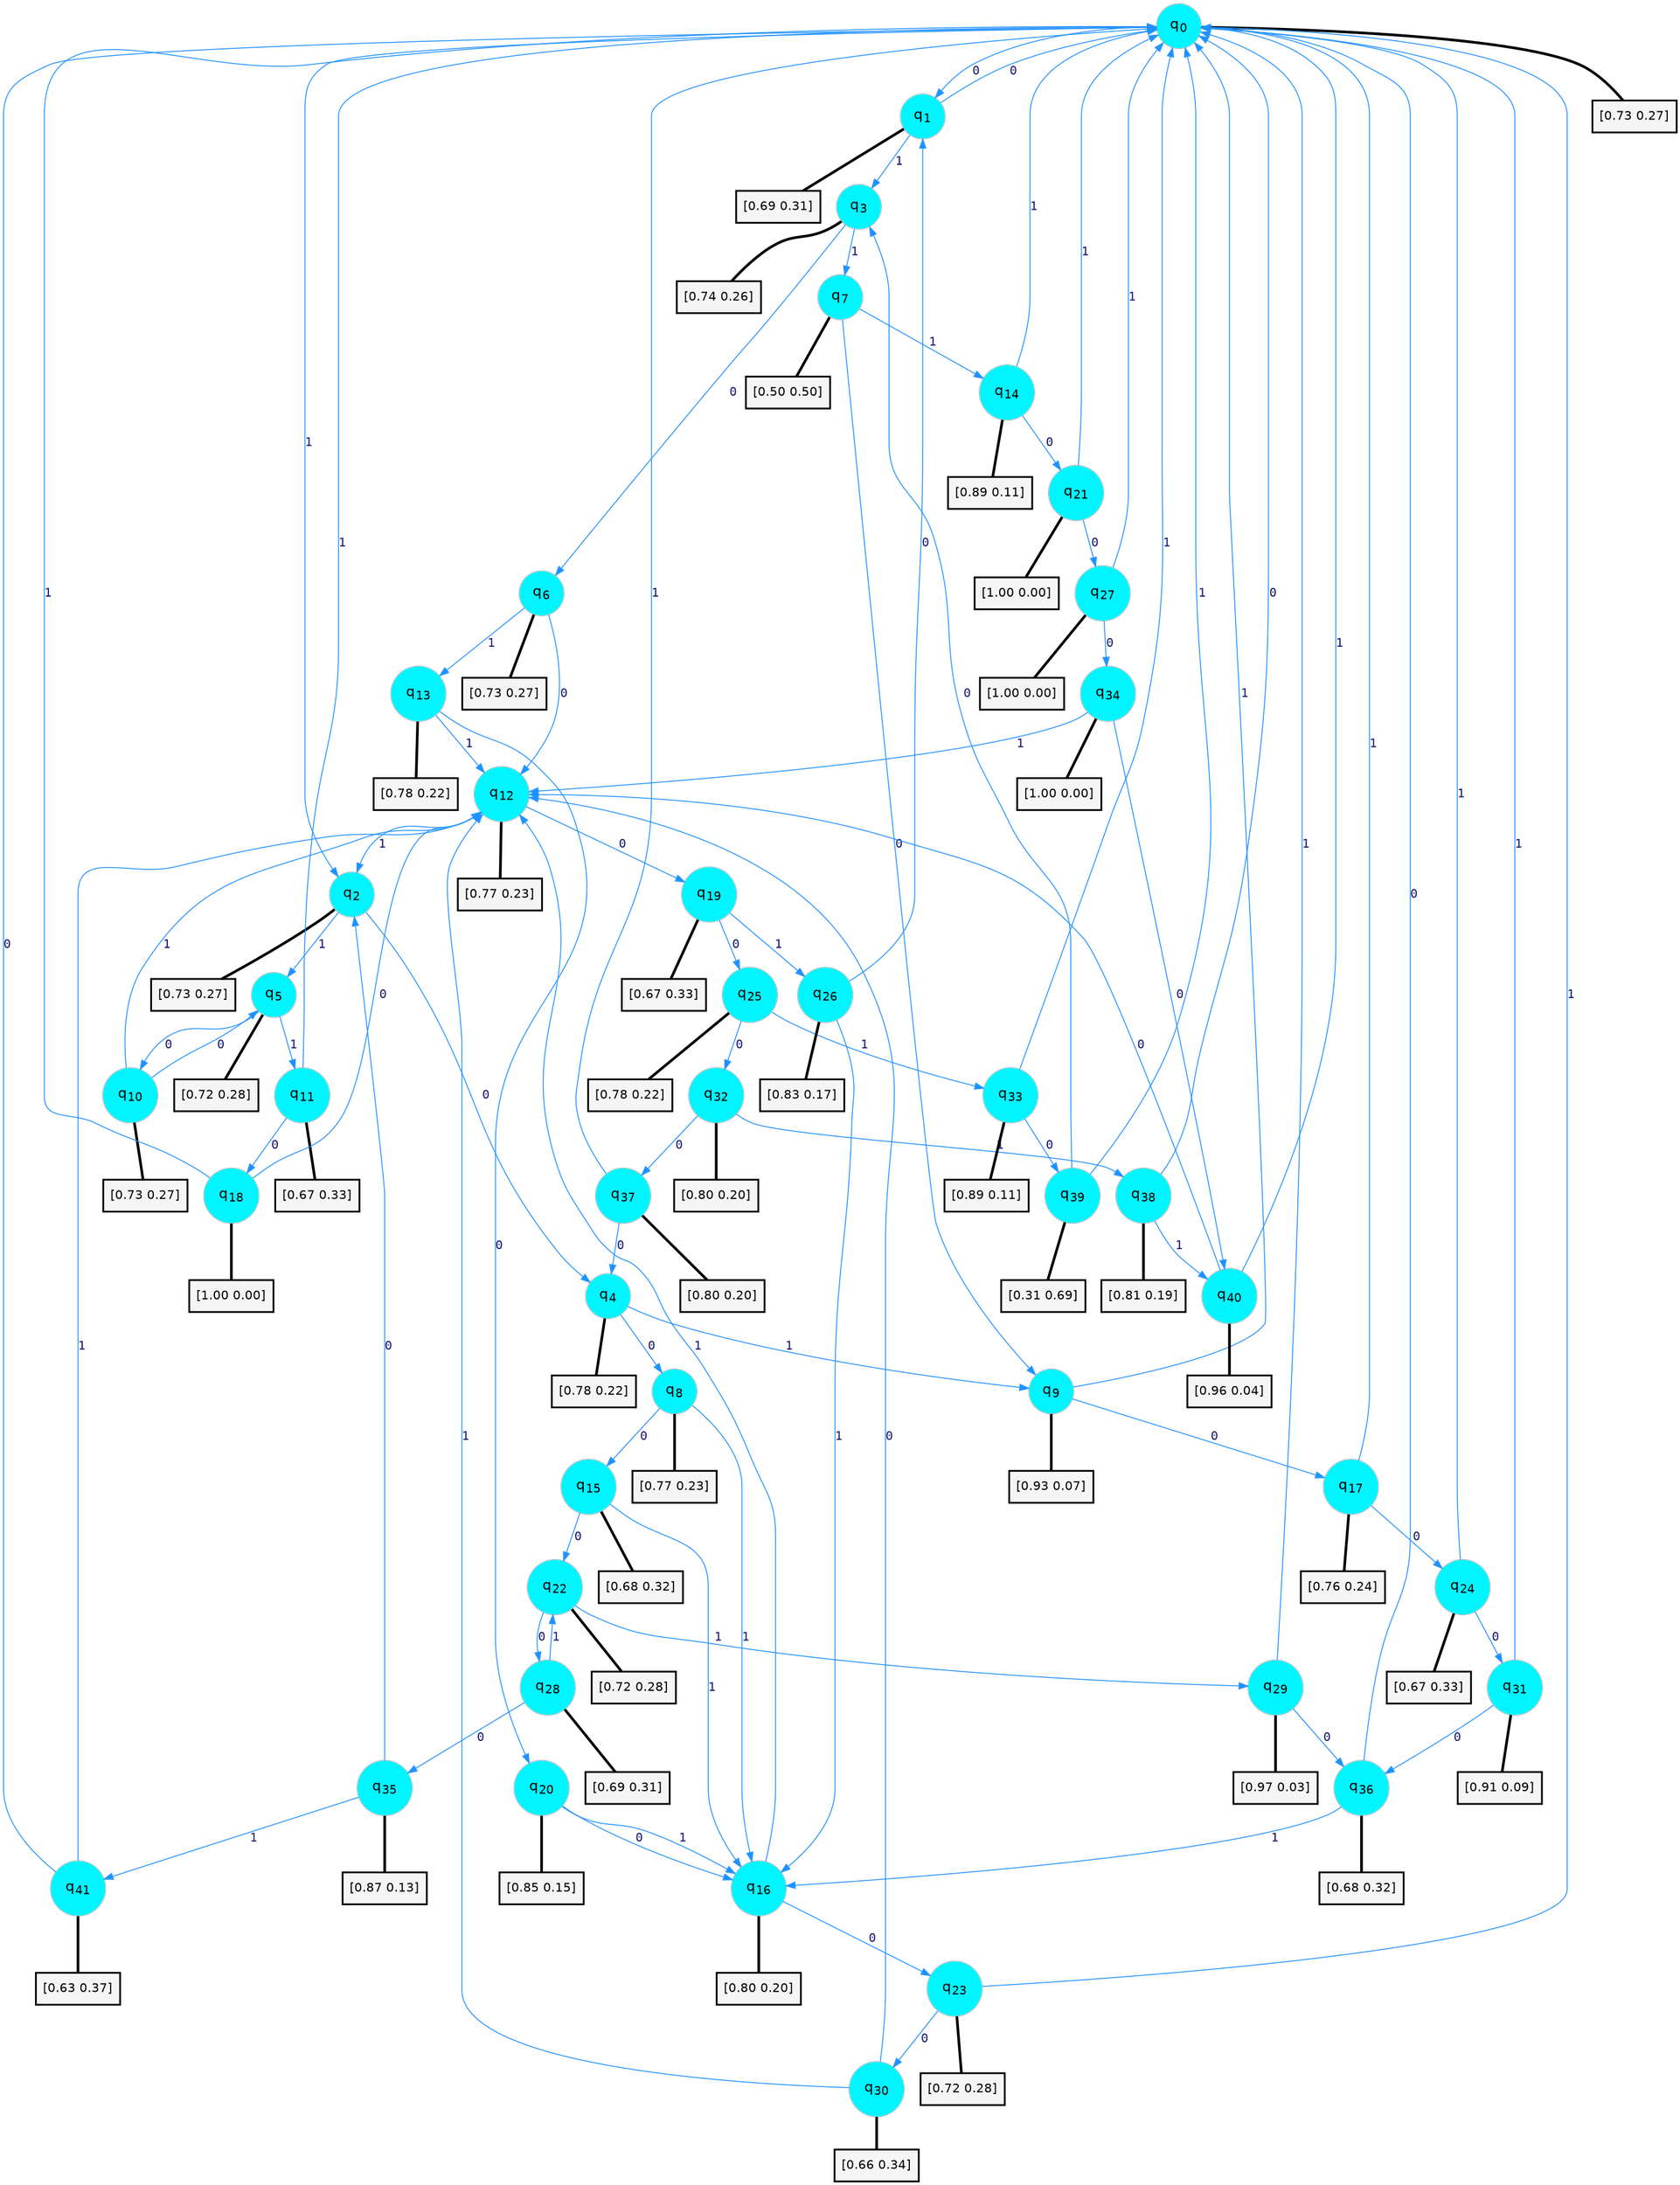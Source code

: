 digraph G {
graph [
bgcolor=transparent, dpi=300, rankdir=TD, size="40,25"];
node [
color=gray, fillcolor=turquoise1, fontcolor=black, fontname=Helvetica, fontsize=16, fontweight=bold, shape=circle, style=filled];
edge [
arrowsize=1, color=dodgerblue1, fontcolor=midnightblue, fontname=courier, fontweight=bold, penwidth=1, style=solid, weight=20];
0[label=<q<SUB>0</SUB>>];
1[label=<q<SUB>1</SUB>>];
2[label=<q<SUB>2</SUB>>];
3[label=<q<SUB>3</SUB>>];
4[label=<q<SUB>4</SUB>>];
5[label=<q<SUB>5</SUB>>];
6[label=<q<SUB>6</SUB>>];
7[label=<q<SUB>7</SUB>>];
8[label=<q<SUB>8</SUB>>];
9[label=<q<SUB>9</SUB>>];
10[label=<q<SUB>10</SUB>>];
11[label=<q<SUB>11</SUB>>];
12[label=<q<SUB>12</SUB>>];
13[label=<q<SUB>13</SUB>>];
14[label=<q<SUB>14</SUB>>];
15[label=<q<SUB>15</SUB>>];
16[label=<q<SUB>16</SUB>>];
17[label=<q<SUB>17</SUB>>];
18[label=<q<SUB>18</SUB>>];
19[label=<q<SUB>19</SUB>>];
20[label=<q<SUB>20</SUB>>];
21[label=<q<SUB>21</SUB>>];
22[label=<q<SUB>22</SUB>>];
23[label=<q<SUB>23</SUB>>];
24[label=<q<SUB>24</SUB>>];
25[label=<q<SUB>25</SUB>>];
26[label=<q<SUB>26</SUB>>];
27[label=<q<SUB>27</SUB>>];
28[label=<q<SUB>28</SUB>>];
29[label=<q<SUB>29</SUB>>];
30[label=<q<SUB>30</SUB>>];
31[label=<q<SUB>31</SUB>>];
32[label=<q<SUB>32</SUB>>];
33[label=<q<SUB>33</SUB>>];
34[label=<q<SUB>34</SUB>>];
35[label=<q<SUB>35</SUB>>];
36[label=<q<SUB>36</SUB>>];
37[label=<q<SUB>37</SUB>>];
38[label=<q<SUB>38</SUB>>];
39[label=<q<SUB>39</SUB>>];
40[label=<q<SUB>40</SUB>>];
41[label=<q<SUB>41</SUB>>];
42[label="[0.73 0.27]", shape=box,fontcolor=black, fontname=Helvetica, fontsize=14, penwidth=2, fillcolor=whitesmoke,color=black];
43[label="[0.69 0.31]", shape=box,fontcolor=black, fontname=Helvetica, fontsize=14, penwidth=2, fillcolor=whitesmoke,color=black];
44[label="[0.73 0.27]", shape=box,fontcolor=black, fontname=Helvetica, fontsize=14, penwidth=2, fillcolor=whitesmoke,color=black];
45[label="[0.74 0.26]", shape=box,fontcolor=black, fontname=Helvetica, fontsize=14, penwidth=2, fillcolor=whitesmoke,color=black];
46[label="[0.78 0.22]", shape=box,fontcolor=black, fontname=Helvetica, fontsize=14, penwidth=2, fillcolor=whitesmoke,color=black];
47[label="[0.72 0.28]", shape=box,fontcolor=black, fontname=Helvetica, fontsize=14, penwidth=2, fillcolor=whitesmoke,color=black];
48[label="[0.73 0.27]", shape=box,fontcolor=black, fontname=Helvetica, fontsize=14, penwidth=2, fillcolor=whitesmoke,color=black];
49[label="[0.50 0.50]", shape=box,fontcolor=black, fontname=Helvetica, fontsize=14, penwidth=2, fillcolor=whitesmoke,color=black];
50[label="[0.77 0.23]", shape=box,fontcolor=black, fontname=Helvetica, fontsize=14, penwidth=2, fillcolor=whitesmoke,color=black];
51[label="[0.93 0.07]", shape=box,fontcolor=black, fontname=Helvetica, fontsize=14, penwidth=2, fillcolor=whitesmoke,color=black];
52[label="[0.73 0.27]", shape=box,fontcolor=black, fontname=Helvetica, fontsize=14, penwidth=2, fillcolor=whitesmoke,color=black];
53[label="[0.67 0.33]", shape=box,fontcolor=black, fontname=Helvetica, fontsize=14, penwidth=2, fillcolor=whitesmoke,color=black];
54[label="[0.77 0.23]", shape=box,fontcolor=black, fontname=Helvetica, fontsize=14, penwidth=2, fillcolor=whitesmoke,color=black];
55[label="[0.78 0.22]", shape=box,fontcolor=black, fontname=Helvetica, fontsize=14, penwidth=2, fillcolor=whitesmoke,color=black];
56[label="[0.89 0.11]", shape=box,fontcolor=black, fontname=Helvetica, fontsize=14, penwidth=2, fillcolor=whitesmoke,color=black];
57[label="[0.68 0.32]", shape=box,fontcolor=black, fontname=Helvetica, fontsize=14, penwidth=2, fillcolor=whitesmoke,color=black];
58[label="[0.80 0.20]", shape=box,fontcolor=black, fontname=Helvetica, fontsize=14, penwidth=2, fillcolor=whitesmoke,color=black];
59[label="[0.76 0.24]", shape=box,fontcolor=black, fontname=Helvetica, fontsize=14, penwidth=2, fillcolor=whitesmoke,color=black];
60[label="[1.00 0.00]", shape=box,fontcolor=black, fontname=Helvetica, fontsize=14, penwidth=2, fillcolor=whitesmoke,color=black];
61[label="[0.67 0.33]", shape=box,fontcolor=black, fontname=Helvetica, fontsize=14, penwidth=2, fillcolor=whitesmoke,color=black];
62[label="[0.85 0.15]", shape=box,fontcolor=black, fontname=Helvetica, fontsize=14, penwidth=2, fillcolor=whitesmoke,color=black];
63[label="[1.00 0.00]", shape=box,fontcolor=black, fontname=Helvetica, fontsize=14, penwidth=2, fillcolor=whitesmoke,color=black];
64[label="[0.72 0.28]", shape=box,fontcolor=black, fontname=Helvetica, fontsize=14, penwidth=2, fillcolor=whitesmoke,color=black];
65[label="[0.72 0.28]", shape=box,fontcolor=black, fontname=Helvetica, fontsize=14, penwidth=2, fillcolor=whitesmoke,color=black];
66[label="[0.67 0.33]", shape=box,fontcolor=black, fontname=Helvetica, fontsize=14, penwidth=2, fillcolor=whitesmoke,color=black];
67[label="[0.78 0.22]", shape=box,fontcolor=black, fontname=Helvetica, fontsize=14, penwidth=2, fillcolor=whitesmoke,color=black];
68[label="[0.83 0.17]", shape=box,fontcolor=black, fontname=Helvetica, fontsize=14, penwidth=2, fillcolor=whitesmoke,color=black];
69[label="[1.00 0.00]", shape=box,fontcolor=black, fontname=Helvetica, fontsize=14, penwidth=2, fillcolor=whitesmoke,color=black];
70[label="[0.69 0.31]", shape=box,fontcolor=black, fontname=Helvetica, fontsize=14, penwidth=2, fillcolor=whitesmoke,color=black];
71[label="[0.97 0.03]", shape=box,fontcolor=black, fontname=Helvetica, fontsize=14, penwidth=2, fillcolor=whitesmoke,color=black];
72[label="[0.66 0.34]", shape=box,fontcolor=black, fontname=Helvetica, fontsize=14, penwidth=2, fillcolor=whitesmoke,color=black];
73[label="[0.91 0.09]", shape=box,fontcolor=black, fontname=Helvetica, fontsize=14, penwidth=2, fillcolor=whitesmoke,color=black];
74[label="[0.80 0.20]", shape=box,fontcolor=black, fontname=Helvetica, fontsize=14, penwidth=2, fillcolor=whitesmoke,color=black];
75[label="[0.89 0.11]", shape=box,fontcolor=black, fontname=Helvetica, fontsize=14, penwidth=2, fillcolor=whitesmoke,color=black];
76[label="[1.00 0.00]", shape=box,fontcolor=black, fontname=Helvetica, fontsize=14, penwidth=2, fillcolor=whitesmoke,color=black];
77[label="[0.87 0.13]", shape=box,fontcolor=black, fontname=Helvetica, fontsize=14, penwidth=2, fillcolor=whitesmoke,color=black];
78[label="[0.68 0.32]", shape=box,fontcolor=black, fontname=Helvetica, fontsize=14, penwidth=2, fillcolor=whitesmoke,color=black];
79[label="[0.80 0.20]", shape=box,fontcolor=black, fontname=Helvetica, fontsize=14, penwidth=2, fillcolor=whitesmoke,color=black];
80[label="[0.81 0.19]", shape=box,fontcolor=black, fontname=Helvetica, fontsize=14, penwidth=2, fillcolor=whitesmoke,color=black];
81[label="[0.31 0.69]", shape=box,fontcolor=black, fontname=Helvetica, fontsize=14, penwidth=2, fillcolor=whitesmoke,color=black];
82[label="[0.96 0.04]", shape=box,fontcolor=black, fontname=Helvetica, fontsize=14, penwidth=2, fillcolor=whitesmoke,color=black];
83[label="[0.63 0.37]", shape=box,fontcolor=black, fontname=Helvetica, fontsize=14, penwidth=2, fillcolor=whitesmoke,color=black];
0->1 [label=0];
0->2 [label=1];
0->42 [arrowhead=none, penwidth=3,color=black];
1->0 [label=0];
1->3 [label=1];
1->43 [arrowhead=none, penwidth=3,color=black];
2->4 [label=0];
2->5 [label=1];
2->44 [arrowhead=none, penwidth=3,color=black];
3->6 [label=0];
3->7 [label=1];
3->45 [arrowhead=none, penwidth=3,color=black];
4->8 [label=0];
4->9 [label=1];
4->46 [arrowhead=none, penwidth=3,color=black];
5->10 [label=0];
5->11 [label=1];
5->47 [arrowhead=none, penwidth=3,color=black];
6->12 [label=0];
6->13 [label=1];
6->48 [arrowhead=none, penwidth=3,color=black];
7->9 [label=0];
7->14 [label=1];
7->49 [arrowhead=none, penwidth=3,color=black];
8->15 [label=0];
8->16 [label=1];
8->50 [arrowhead=none, penwidth=3,color=black];
9->17 [label=0];
9->0 [label=1];
9->51 [arrowhead=none, penwidth=3,color=black];
10->5 [label=0];
10->12 [label=1];
10->52 [arrowhead=none, penwidth=3,color=black];
11->18 [label=0];
11->0 [label=1];
11->53 [arrowhead=none, penwidth=3,color=black];
12->19 [label=0];
12->2 [label=1];
12->54 [arrowhead=none, penwidth=3,color=black];
13->20 [label=0];
13->12 [label=1];
13->55 [arrowhead=none, penwidth=3,color=black];
14->21 [label=0];
14->0 [label=1];
14->56 [arrowhead=none, penwidth=3,color=black];
15->22 [label=0];
15->16 [label=1];
15->57 [arrowhead=none, penwidth=3,color=black];
16->23 [label=0];
16->12 [label=1];
16->58 [arrowhead=none, penwidth=3,color=black];
17->24 [label=0];
17->0 [label=1];
17->59 [arrowhead=none, penwidth=3,color=black];
18->12 [label=0];
18->0 [label=1];
18->60 [arrowhead=none, penwidth=3,color=black];
19->25 [label=0];
19->26 [label=1];
19->61 [arrowhead=none, penwidth=3,color=black];
20->16 [label=0];
20->16 [label=1];
20->62 [arrowhead=none, penwidth=3,color=black];
21->27 [label=0];
21->0 [label=1];
21->63 [arrowhead=none, penwidth=3,color=black];
22->28 [label=0];
22->29 [label=1];
22->64 [arrowhead=none, penwidth=3,color=black];
23->30 [label=0];
23->0 [label=1];
23->65 [arrowhead=none, penwidth=3,color=black];
24->31 [label=0];
24->0 [label=1];
24->66 [arrowhead=none, penwidth=3,color=black];
25->32 [label=0];
25->33 [label=1];
25->67 [arrowhead=none, penwidth=3,color=black];
26->1 [label=0];
26->16 [label=1];
26->68 [arrowhead=none, penwidth=3,color=black];
27->34 [label=0];
27->0 [label=1];
27->69 [arrowhead=none, penwidth=3,color=black];
28->35 [label=0];
28->22 [label=1];
28->70 [arrowhead=none, penwidth=3,color=black];
29->36 [label=0];
29->0 [label=1];
29->71 [arrowhead=none, penwidth=3,color=black];
30->12 [label=0];
30->12 [label=1];
30->72 [arrowhead=none, penwidth=3,color=black];
31->36 [label=0];
31->0 [label=1];
31->73 [arrowhead=none, penwidth=3,color=black];
32->37 [label=0];
32->38 [label=1];
32->74 [arrowhead=none, penwidth=3,color=black];
33->39 [label=0];
33->0 [label=1];
33->75 [arrowhead=none, penwidth=3,color=black];
34->40 [label=0];
34->12 [label=1];
34->76 [arrowhead=none, penwidth=3,color=black];
35->2 [label=0];
35->41 [label=1];
35->77 [arrowhead=none, penwidth=3,color=black];
36->0 [label=0];
36->16 [label=1];
36->78 [arrowhead=none, penwidth=3,color=black];
37->4 [label=0];
37->0 [label=1];
37->79 [arrowhead=none, penwidth=3,color=black];
38->0 [label=0];
38->40 [label=1];
38->80 [arrowhead=none, penwidth=3,color=black];
39->3 [label=0];
39->0 [label=1];
39->81 [arrowhead=none, penwidth=3,color=black];
40->12 [label=0];
40->0 [label=1];
40->82 [arrowhead=none, penwidth=3,color=black];
41->0 [label=0];
41->12 [label=1];
41->83 [arrowhead=none, penwidth=3,color=black];
}
